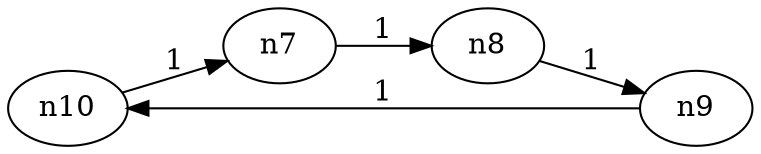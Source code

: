 digraph G {
rankdir=LR;
n10->n7 [label="1"];
n9->n10 [label="1"];
n8->n9 [label="1"];
n7->n8 [label="1"];
}